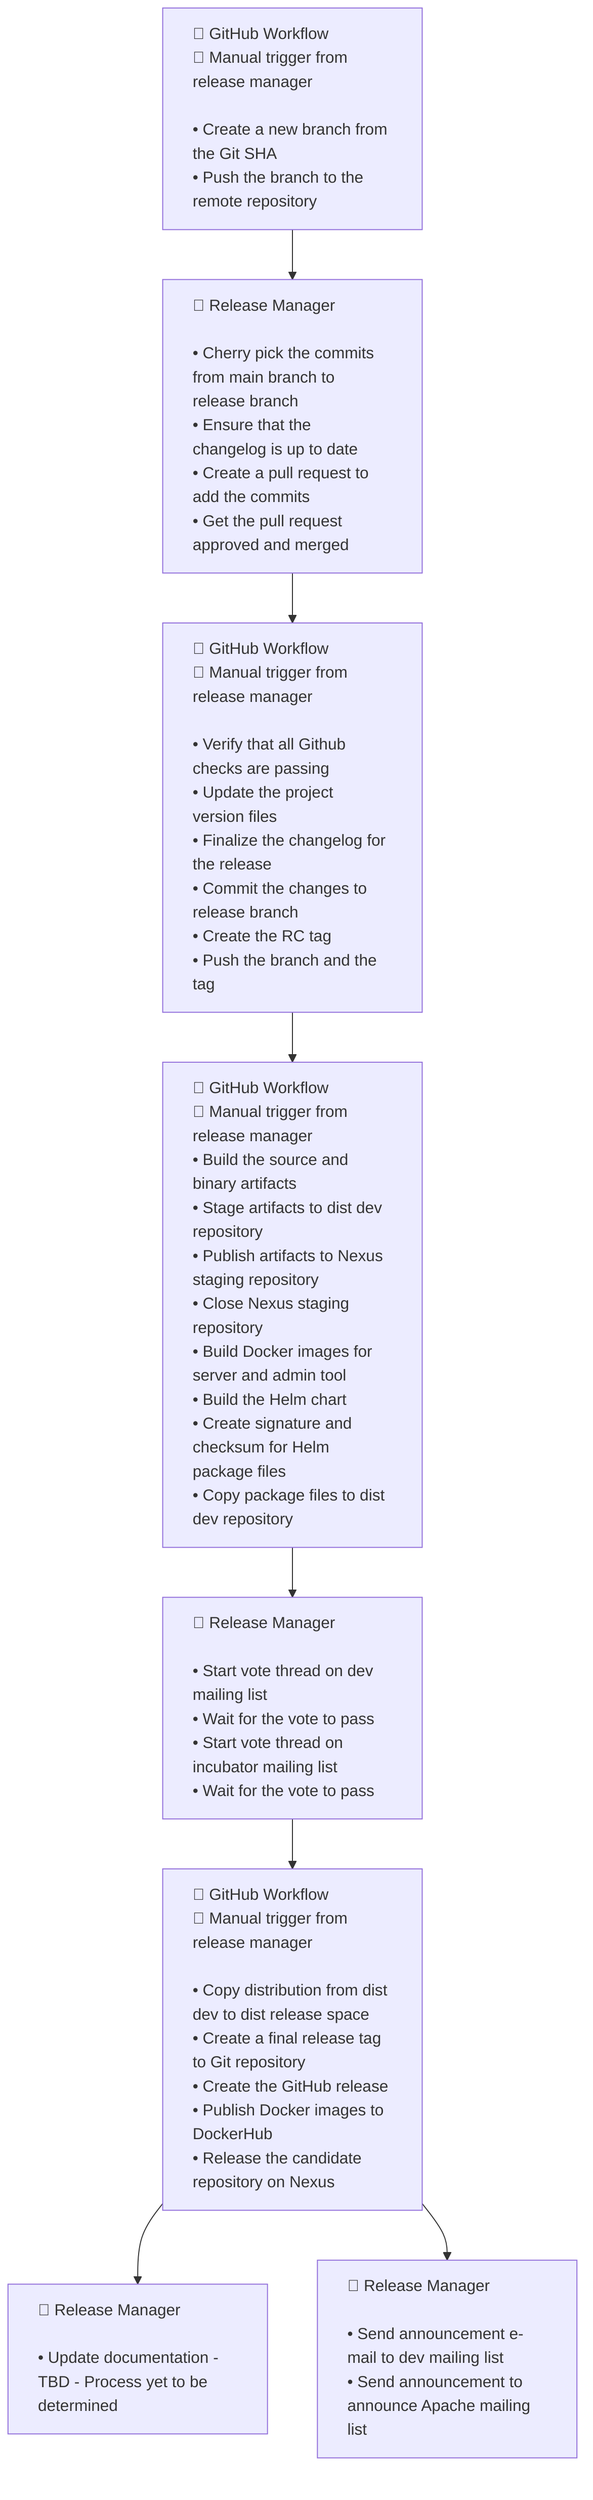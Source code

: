 flowchart TD
    B["🤖 GitHub Workflow<br/>🔧 Manual trigger from release manager<br/><br/>• Create a new branch from the Git SHA<br/>• Push the branch to the remote repository"]

    B --> C["👤 Release Manager<br/><br/>• Cherry pick the commits from main branch to release branch<br/>• Ensure that the changelog is up to date<br/>• Create a pull request to add the commits<br/>• Get the pull request approved and merged"]

    C --> D["🤖 GitHub Workflow<br/>🔧 Manual trigger from release manager<br/><br/>• Verify that all Github checks are passing<br/>• Update the project version files<br/>• Finalize the changelog for the release<br/>• Commit the changes to release branch<br/>• Create the RC tag<br/>• Push the branch and the tag"]

    D --> E["🤖 GitHub Workflow<br/>🔧 Manual trigger from release manager<br/>• Build the source and binary artifacts<br/>• Stage artifacts to dist dev repository<br/>• Publish artifacts to Nexus staging repository<br/>• Close Nexus staging repository<br/>• Build Docker images for server and admin tool<br/>• Build the Helm chart<br/>• Create signature and checksum for Helm package files<br/>• Copy package files to dist dev repository"]

    E --> H["👤 Release Manager<br/><br/>• Start vote thread on dev mailing list<br/>• Wait for the vote to pass<br/>• Start vote thread on incubator mailing list<br/>• Wait for the vote to pass"]

    H --> I["🤖 GitHub Workflow<br/>🔧 Manual trigger from release manager<br/><br/>• Copy distribution from dist dev to dist release space<br/>• Create a final release tag to Git repository<br/>• Create the GitHub release<br/>• Publish Docker images to DockerHub<br/>• Release the candidate repository on Nexus"]

    I --> J["👤 Release Manager<br/><br/>• Update documentation - TBD - Process yet to be determined"]

    I --> K["👤 Release Manager<br/><br/>• Send announcement e-mail to dev mailing list<br/>• Send announcement to announce Apache mailing list"]

    %% Class definition for left-aligned text
    classDef leftAlign text-align:left;

    %% Apply left-align class to all nodes
    class B,C,D,E,H,I,J,K leftAlign;